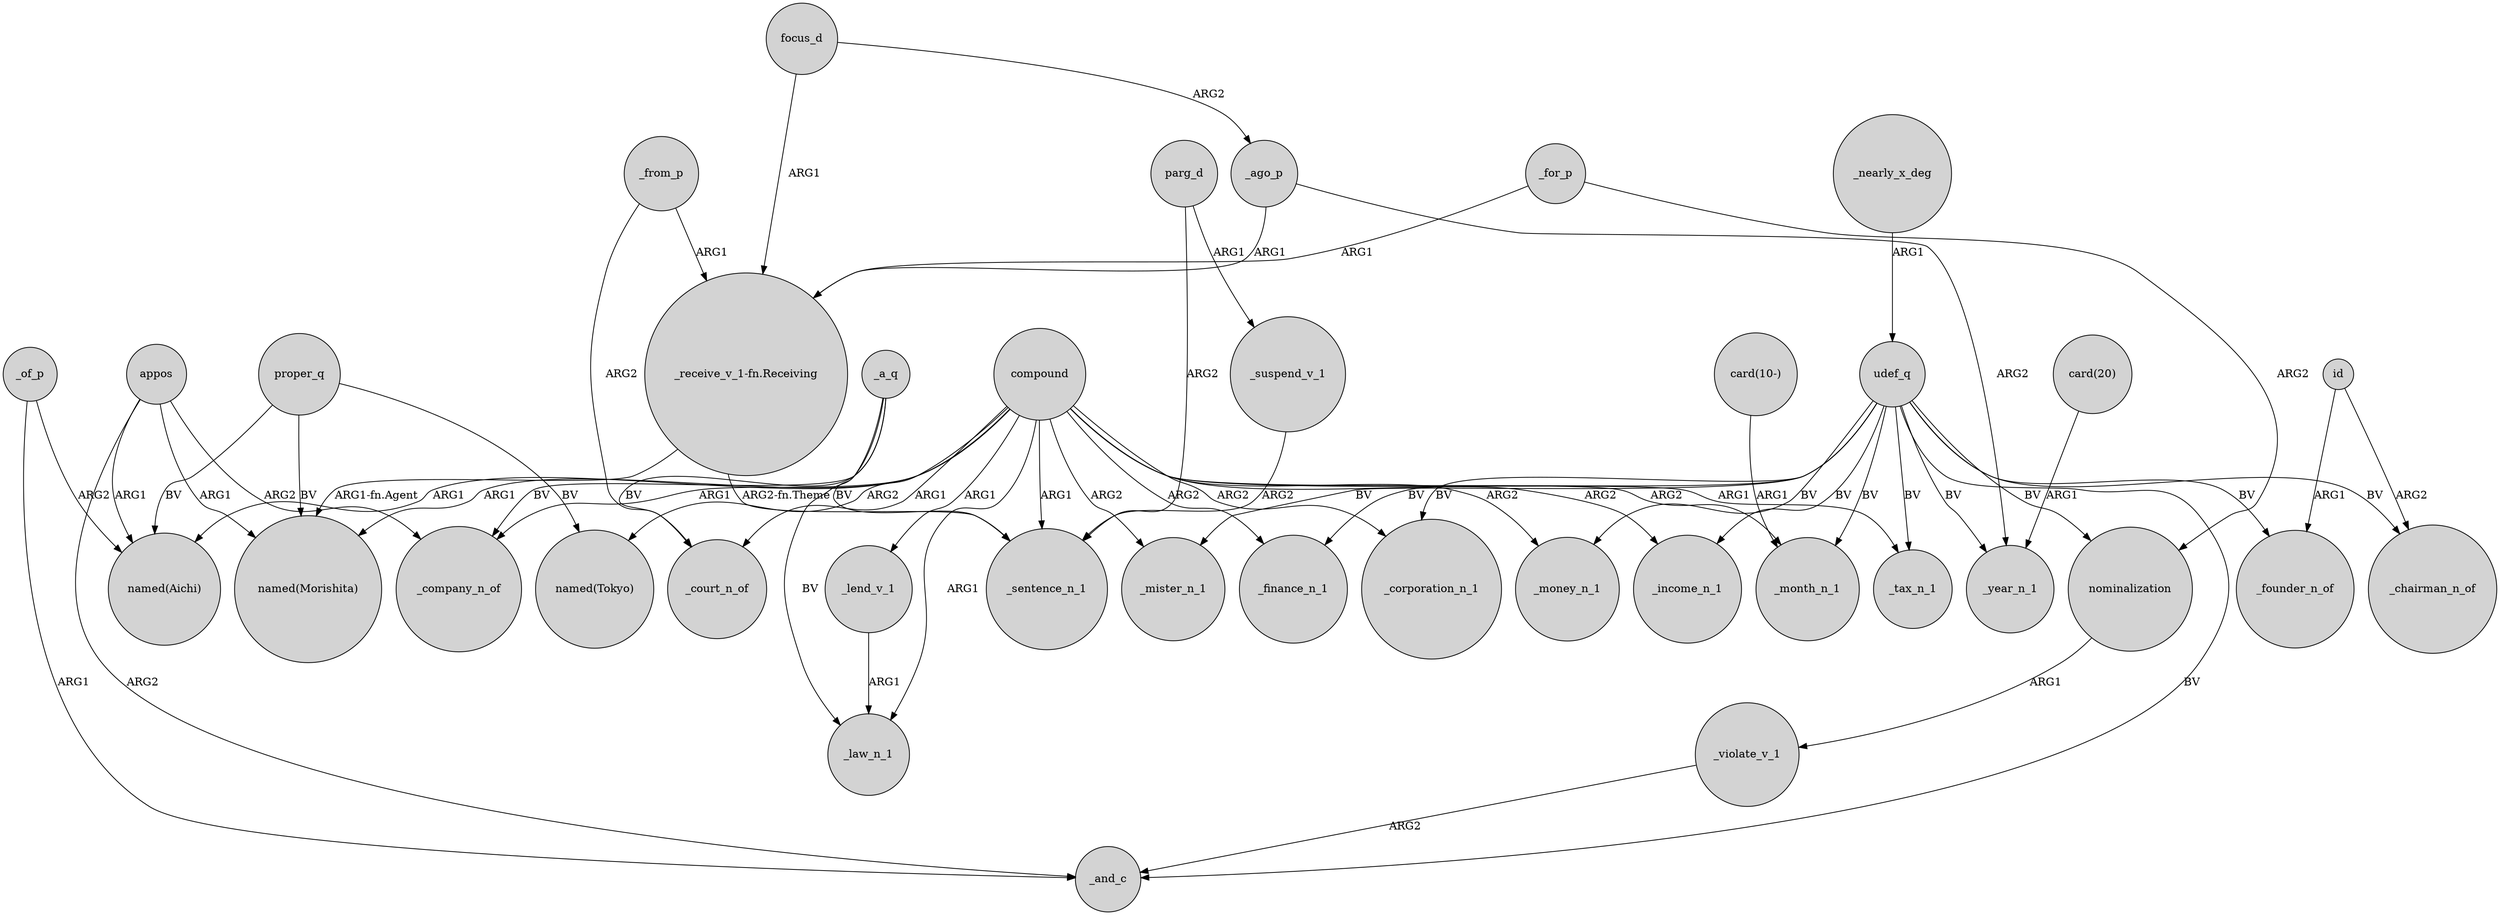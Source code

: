 digraph {
	node [shape=circle style=filled]
	compound -> "named(Tokyo)" [label=ARG2]
	udef_q -> _money_n_1 [label=BV]
	compound -> _month_n_1 [label=ARG2]
	_a_q -> _sentence_n_1 [label=BV]
	udef_q -> _finance_n_1 [label=BV]
	appos -> "named(Aichi)" [label=ARG1]
	compound -> "named(Aichi)" [label=ARG1]
	compound -> _mister_n_1 [label=ARG2]
	compound -> _corporation_n_1 [label=ARG2]
	_for_p -> nominalization [label=ARG2]
	udef_q -> _mister_n_1 [label=BV]
	udef_q -> _founder_n_of [label=BV]
	focus_d -> "_receive_v_1-fn.Receiving" [label=ARG1]
	compound -> _finance_n_1 [label=ARG2]
	proper_q -> "named(Aichi)" [label=BV]
	_of_p -> "named(Aichi)" [label=ARG2]
	proper_q -> "named(Tokyo)" [label=BV]
	udef_q -> _month_n_1 [label=BV]
	compound -> _tax_n_1 [label=ARG1]
	udef_q -> _chairman_n_of [label=BV]
	"_receive_v_1-fn.Receiving" -> _sentence_n_1 [label="ARG2-fn.Theme"]
	"card(10-)" -> _month_n_1 [label=ARG1]
	nominalization -> _violate_v_1 [label=ARG1]
	_lend_v_1 -> _law_n_1 [label=ARG1]
	compound -> _income_n_1 [label=ARG2]
	compound -> _company_n_of [label=ARG1]
	udef_q -> _corporation_n_1 [label=BV]
	_ago_p -> _year_n_1 [label=ARG2]
	udef_q -> _tax_n_1 [label=BV]
	"_receive_v_1-fn.Receiving" -> "named(Morishita)" [label="ARG1-fn.Agent"]
	_a_q -> _law_n_1 [label=BV]
	parg_d -> _suspend_v_1 [label=ARG1]
	compound -> _sentence_n_1 [label=ARG1]
	appos -> _and_c [label=ARG2]
	_violate_v_1 -> _and_c [label=ARG2]
	compound -> _money_n_1 [label=ARG2]
	_ago_p -> "_receive_v_1-fn.Receiving" [label=ARG1]
	appos -> _company_n_of [label=ARG2]
	id -> _founder_n_of [label=ARG1]
	parg_d -> _sentence_n_1 [label=ARG2]
	_nearly_x_deg -> udef_q [label=ARG1]
	appos -> "named(Morishita)" [label=ARG1]
	_of_p -> _and_c [label=ARG1]
	compound -> "named(Morishita)" [label=ARG1]
	_a_q -> _court_n_of [label=BV]
	_a_q -> _company_n_of [label=BV]
	_suspend_v_1 -> _sentence_n_1 [label=ARG2]
	udef_q -> nominalization [label=BV]
	"card(20)" -> _year_n_1 [label=ARG1]
	id -> _chairman_n_of [label=ARG2]
	_from_p -> "_receive_v_1-fn.Receiving" [label=ARG1]
	udef_q -> _year_n_1 [label=BV]
	focus_d -> _ago_p [label=ARG2]
	compound -> _lend_v_1 [label=ARG1]
	_for_p -> "_receive_v_1-fn.Receiving" [label=ARG1]
	compound -> _law_n_1 [label=ARG1]
	udef_q -> _and_c [label=BV]
	_from_p -> _court_n_of [label=ARG2]
	compound -> _court_n_of [label=ARG1]
	udef_q -> _income_n_1 [label=BV]
	proper_q -> "named(Morishita)" [label=BV]
}
